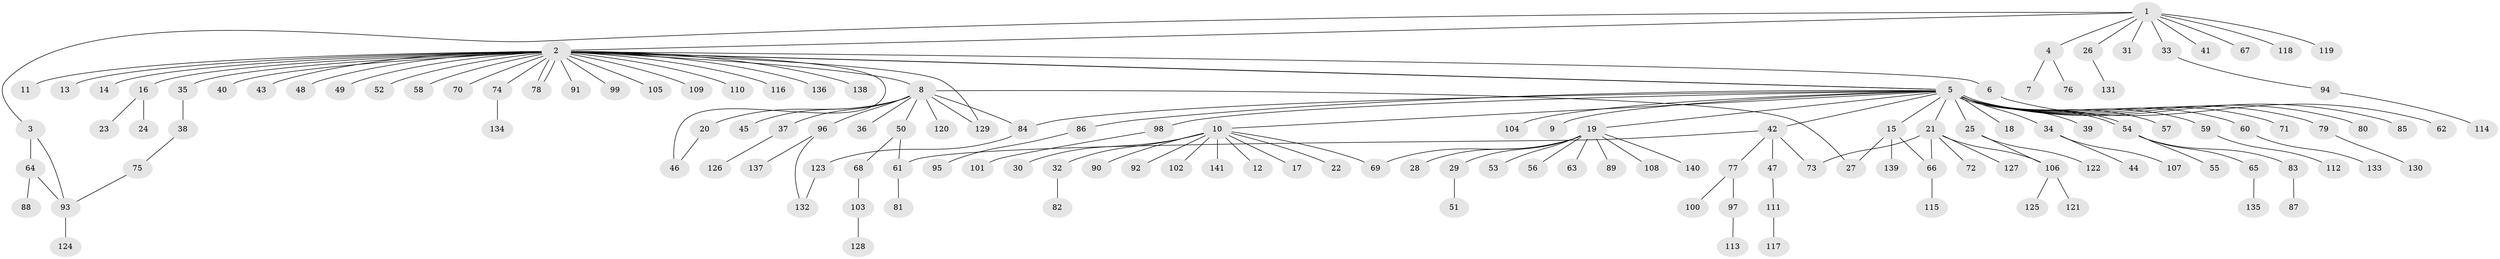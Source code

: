 // coarse degree distribution, {9: 0.01818181818181818, 29: 0.00909090909090909, 3: 0.05454545454545454, 2: 0.19090909090909092, 25: 0.00909090909090909, 1: 0.6545454545454545, 11: 0.00909090909090909, 10: 0.00909090909090909, 4: 0.02727272727272727, 5: 0.00909090909090909, 6: 0.00909090909090909}
// Generated by graph-tools (version 1.1) at 2025/41/03/06/25 10:41:46]
// undirected, 141 vertices, 155 edges
graph export_dot {
graph [start="1"]
  node [color=gray90,style=filled];
  1;
  2;
  3;
  4;
  5;
  6;
  7;
  8;
  9;
  10;
  11;
  12;
  13;
  14;
  15;
  16;
  17;
  18;
  19;
  20;
  21;
  22;
  23;
  24;
  25;
  26;
  27;
  28;
  29;
  30;
  31;
  32;
  33;
  34;
  35;
  36;
  37;
  38;
  39;
  40;
  41;
  42;
  43;
  44;
  45;
  46;
  47;
  48;
  49;
  50;
  51;
  52;
  53;
  54;
  55;
  56;
  57;
  58;
  59;
  60;
  61;
  62;
  63;
  64;
  65;
  66;
  67;
  68;
  69;
  70;
  71;
  72;
  73;
  74;
  75;
  76;
  77;
  78;
  79;
  80;
  81;
  82;
  83;
  84;
  85;
  86;
  87;
  88;
  89;
  90;
  91;
  92;
  93;
  94;
  95;
  96;
  97;
  98;
  99;
  100;
  101;
  102;
  103;
  104;
  105;
  106;
  107;
  108;
  109;
  110;
  111;
  112;
  113;
  114;
  115;
  116;
  117;
  118;
  119;
  120;
  121;
  122;
  123;
  124;
  125;
  126;
  127;
  128;
  129;
  130;
  131;
  132;
  133;
  134;
  135;
  136;
  137;
  138;
  139;
  140;
  141;
  1 -- 2;
  1 -- 3;
  1 -- 4;
  1 -- 26;
  1 -- 31;
  1 -- 33;
  1 -- 41;
  1 -- 67;
  1 -- 118;
  1 -- 119;
  2 -- 5;
  2 -- 5;
  2 -- 6;
  2 -- 8;
  2 -- 11;
  2 -- 13;
  2 -- 14;
  2 -- 16;
  2 -- 35;
  2 -- 40;
  2 -- 43;
  2 -- 46;
  2 -- 48;
  2 -- 49;
  2 -- 52;
  2 -- 58;
  2 -- 70;
  2 -- 74;
  2 -- 78;
  2 -- 78;
  2 -- 91;
  2 -- 99;
  2 -- 105;
  2 -- 109;
  2 -- 110;
  2 -- 116;
  2 -- 129;
  2 -- 136;
  2 -- 138;
  3 -- 64;
  3 -- 93;
  4 -- 7;
  4 -- 76;
  5 -- 9;
  5 -- 10;
  5 -- 15;
  5 -- 18;
  5 -- 19;
  5 -- 21;
  5 -- 25;
  5 -- 34;
  5 -- 39;
  5 -- 42;
  5 -- 54;
  5 -- 54;
  5 -- 57;
  5 -- 59;
  5 -- 60;
  5 -- 71;
  5 -- 79;
  5 -- 80;
  5 -- 84;
  5 -- 85;
  5 -- 86;
  5 -- 98;
  5 -- 104;
  6 -- 62;
  8 -- 20;
  8 -- 27;
  8 -- 36;
  8 -- 37;
  8 -- 45;
  8 -- 50;
  8 -- 84;
  8 -- 96;
  8 -- 120;
  8 -- 129;
  10 -- 12;
  10 -- 17;
  10 -- 22;
  10 -- 30;
  10 -- 32;
  10 -- 69;
  10 -- 90;
  10 -- 92;
  10 -- 102;
  10 -- 141;
  15 -- 27;
  15 -- 66;
  15 -- 139;
  16 -- 23;
  16 -- 24;
  19 -- 28;
  19 -- 29;
  19 -- 53;
  19 -- 56;
  19 -- 63;
  19 -- 69;
  19 -- 89;
  19 -- 108;
  19 -- 140;
  20 -- 46;
  21 -- 66;
  21 -- 72;
  21 -- 73;
  21 -- 106;
  21 -- 127;
  25 -- 106;
  25 -- 122;
  26 -- 131;
  29 -- 51;
  32 -- 82;
  33 -- 94;
  34 -- 44;
  34 -- 107;
  35 -- 38;
  37 -- 126;
  38 -- 75;
  42 -- 47;
  42 -- 61;
  42 -- 73;
  42 -- 77;
  47 -- 111;
  50 -- 61;
  50 -- 68;
  54 -- 55;
  54 -- 65;
  54 -- 83;
  59 -- 112;
  60 -- 133;
  61 -- 81;
  64 -- 88;
  64 -- 93;
  65 -- 135;
  66 -- 115;
  68 -- 103;
  74 -- 134;
  75 -- 93;
  77 -- 97;
  77 -- 100;
  79 -- 130;
  83 -- 87;
  84 -- 123;
  86 -- 95;
  93 -- 124;
  94 -- 114;
  96 -- 132;
  96 -- 137;
  97 -- 113;
  98 -- 101;
  103 -- 128;
  106 -- 121;
  106 -- 125;
  111 -- 117;
  123 -- 132;
}
